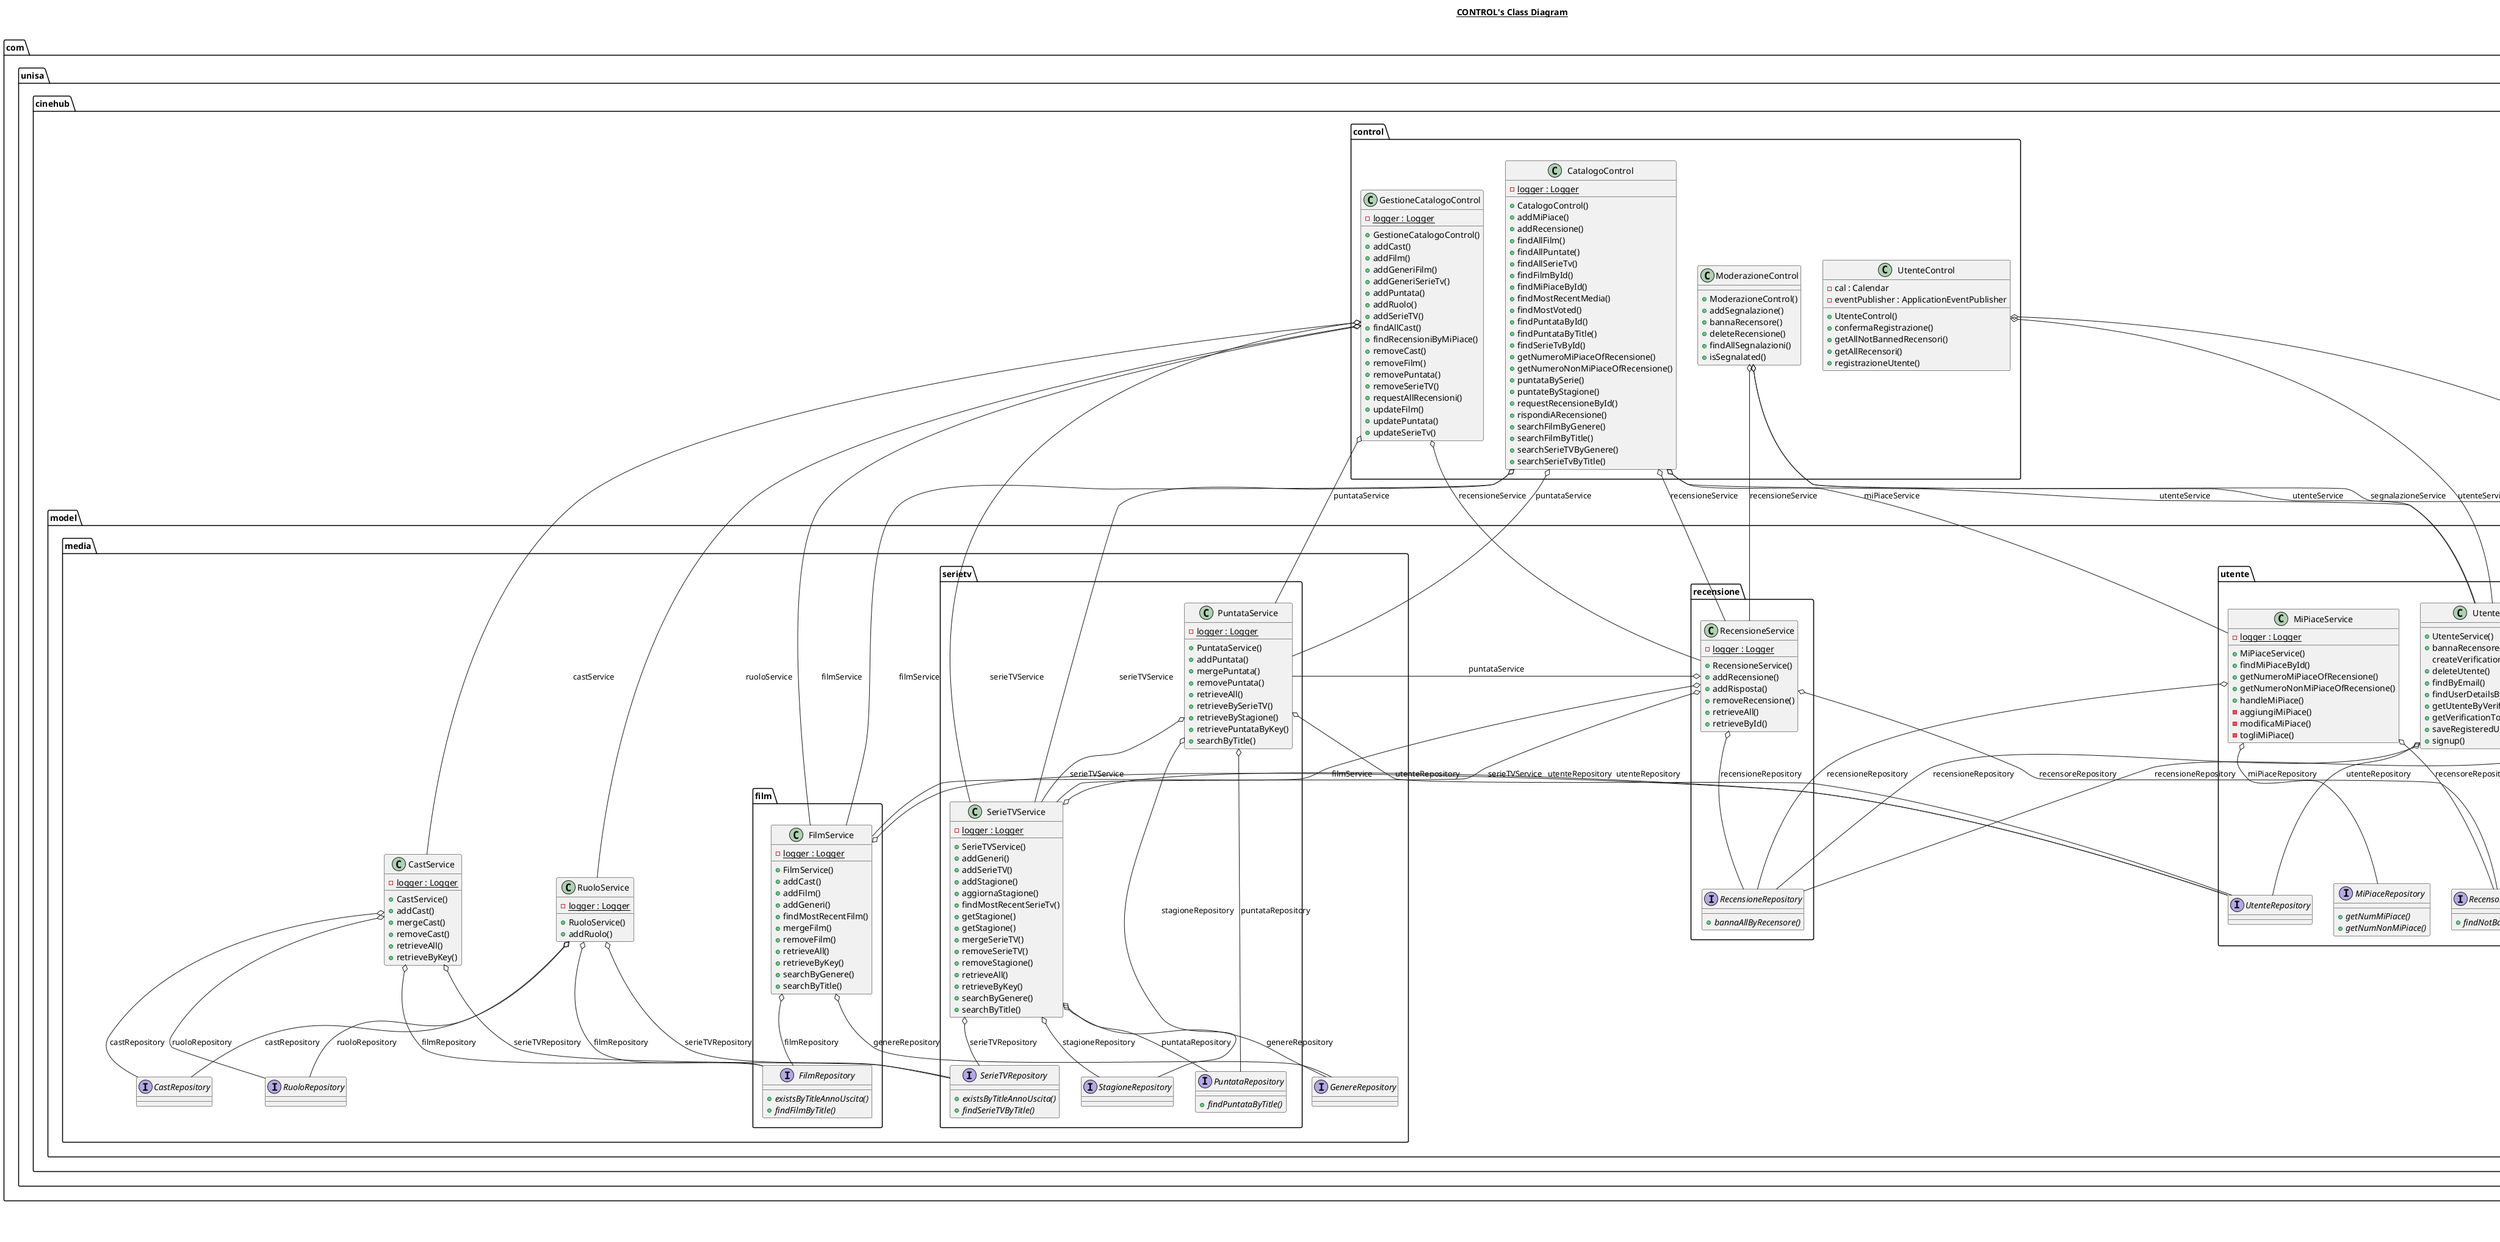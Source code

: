 @startuml

title __CINEHUB's Class Diagram__\n

@startuml

title __CONTROL's Class Diagram__\n

  namespace com.unisa.cinehub {
    namespace control {
      class com.unisa.cinehub.control.CatalogoControl {
          {static} - logger : Logger
          + CatalogoControl()
          + addMiPiace()
          + addRecensione()
          + findAllFilm()
          + findAllPuntate()
          + findAllSerieTv()
          + findFilmById()
          + findMiPiaceById()
          + findMostRecentMedia()
          + findMostVoted()
          + findPuntataById()
          + findPuntataByTitle()
          + findSerieTvById()
          + getNumeroMiPiaceOfRecensione()
          + getNumeroNonMiPiaceOfRecensione()
          + puntataBySerie()
          + puntateByStagione()
          + requestRecensioneById()
          + rispondiARecensione()
          + searchFilmByGenere()
          + searchFilmByTitle()
          + searchSerieTVByGenere()
          + searchSerieTvByTitle()
      }
    }
  }


  namespace com.unisa.cinehub {
    namespace control {
      class com.unisa.cinehub.control.GestioneCatalogoControl {
          {static} - logger : Logger
          + GestioneCatalogoControl()
          + addCast()
          + addFilm()
          + addGeneriFilm()
          + addGeneriSerieTv()
          + addPuntata()
          + addRuolo()
          + addSerieTV()
          + findAllCast()
          + findRecensioniByMiPiace()
          + removeCast()
          + removeFilm()
          + removePuntata()
          + removeSerieTV()
          + requestAllRecensioni()
          + updateFilm()
          + updatePuntata()
          + updateSerieTv()
      }
    }
  }


  namespace com.unisa.cinehub {
    namespace control {
      class com.unisa.cinehub.control.ModerazioneControl {
          + ModerazioneControl()
          + addSegnalazione()
          + bannaRecensore()
          + deleteRecensione()
          + findAllSegnalazioni()
          + isSegnalated()
      }
    }
  }


  namespace com.unisa.cinehub {
    namespace control {
      class com.unisa.cinehub.control.UtenteControl {
          - cal : Calendar
          - eventPublisher : ApplicationEventPublisher
          + UtenteControl()
          + confermaRegistrazione()
          + getAllNotBannedRecensori()
          + getAllRecensori()
          + registrazioneUtente()
      }
    }
  }

   namespace com.unisa.cinehub {
          namespace model {
            namespace media {
              interface com.unisa.cinehub.model.media.CastRepository {
              }
            }
          }
        }


        namespace com.unisa.cinehub {
          namespace model {
            namespace media {
              class com.unisa.cinehub.model.media.CastService {
                  {static} - logger : Logger
                  + CastService()
                  + addCast()
                  + mergeCast()
                  + removeCast()
                  + retrieveAll()
                  + retrieveByKey()
              }
            }
          }
        }


        namespace com.unisa.cinehub {
          namespace model {
            namespace media {
              interface com.unisa.cinehub.model.media.GenereRepository {
              }
            }
          }
        }


        namespace com.unisa.cinehub {
          namespace model {
            namespace media {
              interface com.unisa.cinehub.model.media.RuoloRepository {
              }
            }
          }
        }


        namespace com.unisa.cinehub {
          namespace model {
            namespace media {
              class com.unisa.cinehub.model.media.RuoloService {
                  {static} - logger : Logger
                  + RuoloService()
                  + addRuolo()
              }
            }
          }
        }

        namespace com.unisa.cinehub {
            namespace model {
              namespace media {
                namespace serietv {
                  interface com.unisa.cinehub.model.media.serietv.PuntataRepository {
                      {abstract} + findPuntataByTitle()
                  }
                }
              }
            }
          }


          namespace com.unisa.cinehub {
            namespace model {
              namespace media {
                namespace serietv {
                  class com.unisa.cinehub.model.media.serietv.PuntataService {
                      {static} - logger : Logger
                      + PuntataService()
                      + addPuntata()
                      + mergePuntata()
                      + removePuntata()
                      + retrieveAll()
                      + retrieveBySerieTV()
                      + retrieveByStagione()
                      + retrievePuntataByKey()
                      + searchByTitle()
                  }
                }
              }
            }
          }


          namespace com.unisa.cinehub {
            namespace model {
              namespace media {
                namespace serietv {
                  interface com.unisa.cinehub.model.media.serietv.SerieTVRepository {
                      {abstract} + existsByTitleAnnoUscita()
                      {abstract} + findSerieTVByTitle()
                  }
                }
              }
            }
          }


          namespace com.unisa.cinehub {
            namespace model {
              namespace media {
                namespace serietv {
                  class com.unisa.cinehub.model.media.serietv.SerieTVService {
                      {static} - logger : Logger
                      + SerieTVService()
                      + addGeneri()
                      + addSerieTV()
                      + addStagione()
                      + aggiornaStagione()
                      + findMostRecentSerieTv()
                      + getStagione()
                      + getStagione()
                      + mergeSerieTV()
                      + removeSerieTV()
                      + removeStagione()
                      + retrieveAll()
                      + retrieveByKey()
                      + searchByGenere()
                      + searchByTitle()
                  }
                }
              }
            }
          }


          namespace com.unisa.cinehub {
            namespace model {
              namespace media {
                namespace serietv {
                  interface com.unisa.cinehub.model.media.serietv.StagioneRepository {
                  }
                }
              }
            }
          }

          namespace com.unisa.cinehub {
              namespace model {
                namespace media {
                  namespace film {
                    interface com.unisa.cinehub.model.media.film.FilmRepository {
                        {abstract} + existsByTitleAnnoUscita()
                        {abstract} + findFilmByTitle()
                    }
                  }
                }
              }
            }


            namespace com.unisa.cinehub {
              namespace model {
                namespace media {
                  namespace film {
                    class com.unisa.cinehub.model.media.film.FilmService {
                        {static} - logger : Logger
                        + FilmService()
                        + addCast()
                        + addFilm()
                        + addGeneri()
                        + findMostRecentFilm()
                        + mergeFilm()
                        + removeFilm()
                        + retrieveAll()
                        + retrieveByKey()
                        + searchByGenere()
                        + searchByTitle()
                    }
                  }
                }
              }
            }

            namespace com.unisa.cinehub {
                namespace model {
                  namespace recensione {
                    interface com.unisa.cinehub.model.recensione.RecensioneRepository {
                        {abstract} + bannaAllByRecensore()
                    }
                  }
                }
              }


              namespace com.unisa.cinehub {
                namespace model {
                  namespace recensione {
                    class com.unisa.cinehub.model.recensione.RecensioneService {
                        {static} - logger : Logger
                        + RecensioneService()
                        + addRecensione()
                        + addRisposta()
                        + removeRecensione()
                        + retrieveAll()
                        + retrieveById()
                    }
                  }
                }
              }

              namespace com.unisa.cinehub {
                    namespace model {
                      namespace utente {
                        interface com.unisa.cinehub.model.utente.MiPiaceRepository {
                            {abstract} + getNumMiPiace()
                            {abstract} + getNumNonMiPiace()
                        }
                      }
                    }
                  }


                  namespace com.unisa.cinehub {
                    namespace model {
                      namespace utente {
                        class com.unisa.cinehub.model.utente.MiPiaceService {
                            {static} - logger : Logger
                            + MiPiaceService()
                            + findMiPiaceById()
                            + getNumeroMiPiaceOfRecensione()
                            + getNumeroNonMiPiaceOfRecensione()
                            + handleMiPiace()
                            - aggiungiMiPiace()
                            - modificaMiPiace()
                            - togliMiPiace()
                        }
                      }
                    }
                  }


                  namespace com.unisa.cinehub {
                    namespace model {
                      namespace utente {
                        interface com.unisa.cinehub.model.utente.RecensoreRepository {
                            {abstract} + findNotBanned()
                        }
                      }
                    }
                  }


                  namespace com.unisa.cinehub {
                    namespace model {
                      namespace utente {
                        class com.unisa.cinehub.model.utente.RecensoreService {
                            + RecensoreService()
                            + finAllNotBanned()
                            + findAll()
                        }
                      }
                    }
                  }


                  namespace com.unisa.cinehub {
                    namespace model {
                      namespace utente {
                        interface com.unisa.cinehub.model.utente.SegnalazioneRepository {
                        }
                      }
                    }
                  }


                  namespace com.unisa.cinehub {
                    namespace model {
                      namespace utente {
                        class com.unisa.cinehub.model.utente.SegnalazioneService {
                            {static} - logger : Logger
                            + SegnalazioneService()
                            + addSegnalazione()
                            + puoSegnalare()
                            + retrieveAll()
                        }
                      }
                    }
                  }


                  namespace com.unisa.cinehub {
                    namespace model {
                      namespace utente {
                        interface com.unisa.cinehub.model.utente.UtenteRepository {
                        }
                      }
                    }
                  }


      namespace com.unisa.cinehub {
        namespace model {
          namespace utente {
            class com.unisa.cinehub.model.utente.UtenteService {
              + UtenteService()
              + bannaRecensore()
              createVerificationToken()
              + deleteUtente()
              + findByEmail()
              + findUserDetailsByEmail()
              + getUtenteByVerificationToken()
              + getVerificationToken()
              + saveRegisteredUser()
              + signup()
            }
          }
        }
      }


      namespace com.unisa.cinehub {
        namespace model {
          namespace utente {
            interface com.unisa.cinehub.model.utente.VerificationTokenRepository {
              {abstract} + findByToken()
              {abstract} + findByUtente()
          }
        }
      }
    }






    com.unisa.cinehub.model.media.film.FilmService o-- com.unisa.cinehub.model.media.film.FilmRepository : filmRepository
    com.unisa.cinehub.model.media.film.FilmService o-- com.unisa.cinehub.model.media.GenereRepository : genereRepository
    com.unisa.cinehub.model.media.film.FilmService o-- com.unisa.cinehub.model.utente.UtenteRepository : utenteRepository



    com.unisa.cinehub.model.media.serietv.PuntataService o-- com.unisa.cinehub.model.media.serietv.PuntataRepository : puntataRepository
    com.unisa.cinehub.model.media.serietv.PuntataService o-- com.unisa.cinehub.model.media.serietv.SerieTVService : serieTVService
    com.unisa.cinehub.model.media.serietv.PuntataService o-- com.unisa.cinehub.model.media.serietv.StagioneRepository : stagioneRepository
    com.unisa.cinehub.model.media.serietv.PuntataService o-- com.unisa.cinehub.model.utente.UtenteRepository : utenteRepository
    com.unisa.cinehub.model.media.serietv.SerieTVService o-- com.unisa.cinehub.model.media.GenereRepository : genereRepository
    com.unisa.cinehub.model.media.serietv.SerieTVService o-- com.unisa.cinehub.model.media.serietv.PuntataRepository : puntataRepository
    com.unisa.cinehub.model.media.serietv.SerieTVService o-- com.unisa.cinehub.model.media.serietv.SerieTVRepository : serieTVRepository
    com.unisa.cinehub.model.media.serietv.SerieTVService o-- com.unisa.cinehub.model.media.serietv.StagioneRepository : stagioneRepository
    com.unisa.cinehub.model.media.serietv.SerieTVService o-- com.unisa.cinehub.model.utente.UtenteRepository : utenteRepository

    com.unisa.cinehub.model.media.CastService o-- com.unisa.cinehub.model.media.CastRepository : castRepository
    com.unisa.cinehub.model.media.CastService o-- com.unisa.cinehub.model.media.film.FilmRepository : filmRepository
    com.unisa.cinehub.model.media.CastService o-- com.unisa.cinehub.model.media.RuoloRepository : ruoloRepository
    com.unisa.cinehub.model.media.CastService o-- com.unisa.cinehub.model.media.serietv.SerieTVRepository : serieTVRepository
    com.unisa.cinehub.model.media.RuoloService o-- com.unisa.cinehub.model.media.CastRepository : castRepository
    com.unisa.cinehub.model.media.RuoloService o-- com.unisa.cinehub.model.media.film.FilmRepository : filmRepository
    com.unisa.cinehub.model.media.RuoloService o-- com.unisa.cinehub.model.media.RuoloRepository : ruoloRepository
    com.unisa.cinehub.model.media.RuoloService o-- com.unisa.cinehub.model.media.serietv.SerieTVRepository : serieTVRepository

    com.unisa.cinehub.model.utente.MiPiaceService o-- com.unisa.cinehub.model.utente.MiPiaceRepository : miPiaceRepository
    com.unisa.cinehub.model.utente.MiPiaceService o-- com.unisa.cinehub.model.recensione.RecensioneRepository : recensioneRepository
    com.unisa.cinehub.model.utente.MiPiaceService o-- com.unisa.cinehub.model.utente.RecensoreRepository : recensoreRepository
    com.unisa.cinehub.model.utente.RecensoreService o-- com.unisa.cinehub.model.utente.RecensoreRepository : recensoreRepository
    com.unisa.cinehub.model.utente.SegnalazioneService o-- com.unisa.cinehub.model.recensione.RecensioneRepository : recensioneRepository
    com.unisa.cinehub.model.utente.SegnalazioneService o-- com.unisa.cinehub.model.utente.RecensoreRepository : recensoreRepository
    com.unisa.cinehub.model.utente.SegnalazioneService o-- com.unisa.cinehub.model.utente.SegnalazioneRepository : segnalazioneRepository
    com.unisa.cinehub.model.utente.UtenteService o-- com.unisa.cinehub.model.recensione.RecensioneRepository : recensioneRepository
    com.unisa.cinehub.model.utente.UtenteService o-- com.unisa.cinehub.model.utente.UtenteRepository : utenteRepository
    com.unisa.cinehub.model.utente.UtenteService o-- com.unisa.cinehub.model.utente.VerificationTokenRepository : verificationTokenRepository
    com.unisa.cinehub.model.recensione.RecensioneService o-- com.unisa.cinehub.model.media.film.FilmService : filmService
    com.unisa.cinehub.model.recensione.RecensioneService o-- com.unisa.cinehub.model.media.serietv.PuntataService : puntataService
    com.unisa.cinehub.model.recensione.RecensioneService o-- com.unisa.cinehub.model.recensione.RecensioneRepository : recensioneRepository
    com.unisa.cinehub.model.recensione.RecensioneService o-- com.unisa.cinehub.model.utente.RecensoreRepository : recensoreRepository
    com.unisa.cinehub.model.recensione.RecensioneService o-- com.unisa.cinehub.model.media.serietv.SerieTVService : serieTVService



  com.unisa.cinehub.control.CatalogoControl o-- com.unisa.cinehub.model.media.film.FilmService : filmService
  com.unisa.cinehub.control.CatalogoControl o-- com.unisa.cinehub.model.utente.MiPiaceService : miPiaceService
  com.unisa.cinehub.control.CatalogoControl o-- com.unisa.cinehub.model.media.serietv.PuntataService : puntataService
  com.unisa.cinehub.control.CatalogoControl o-- com.unisa.cinehub.model.recensione.RecensioneService : recensioneService
  com.unisa.cinehub.control.CatalogoControl o-- com.unisa.cinehub.model.media.serietv.SerieTVService : serieTVService
  com.unisa.cinehub.control.CatalogoControl o-- com.unisa.cinehub.model.utente.UtenteService : utenteService
  com.unisa.cinehub.control.GestioneCatalogoControl o-- com.unisa.cinehub.model.media.CastService : castService
  com.unisa.cinehub.control.GestioneCatalogoControl o-- com.unisa.cinehub.model.media.film.FilmService : filmService
  com.unisa.cinehub.control.GestioneCatalogoControl o-- com.unisa.cinehub.model.media.serietv.PuntataService : puntataService
  com.unisa.cinehub.control.GestioneCatalogoControl o-- com.unisa.cinehub.model.recensione.RecensioneService : recensioneService
  com.unisa.cinehub.control.GestioneCatalogoControl o-- com.unisa.cinehub.model.media.RuoloService : ruoloService
  com.unisa.cinehub.control.GestioneCatalogoControl o-- com.unisa.cinehub.model.media.serietv.SerieTVService : serieTVService
  com.unisa.cinehub.control.ModerazioneControl o-- com.unisa.cinehub.model.recensione.RecensioneService : recensioneService
  com.unisa.cinehub.control.ModerazioneControl o-- com.unisa.cinehub.model.utente.SegnalazioneService : segnalazioneService
  com.unisa.cinehub.control.ModerazioneControl o-- com.unisa.cinehub.model.utente.UtenteService : utenteService
  com.unisa.cinehub.control.UtenteControl o-- com.unisa.cinehub.model.utente.RecensoreService : recensoreService
  com.unisa.cinehub.control.UtenteControl o-- com.unisa.cinehub.model.utente.UtenteService : utenteService


right footer


PlantUML diagram generated by SketchIt! (https://bitbucket.org/pmesmeur/sketch.it)
For more information about this tool, please contact philippe.mesmeur@gmail.com
endfooter

@enduml


right footer


PlantUML diagram generated by SketchIt! (https://bitbucket.org/pmesmeur/sketch.it)
For more information about this tool, please contact philippe.mesmeur@gmail.com
endfooter

@enduml

